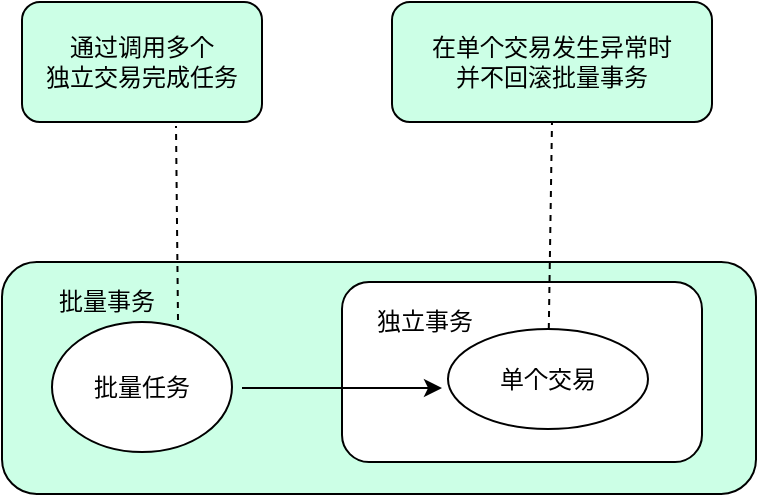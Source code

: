 <mxfile version="12.3.1" type="github" pages="1"><diagram id="_YEdaOBLyu1Yyn0wKIzI" name="第 1 页"><mxGraphModel dx="1186" dy="614" grid="0" gridSize="10" guides="1" tooltips="1" connect="1" arrows="1" fold="1" page="1" pageScale="1" pageWidth="827" pageHeight="1169" math="0" shadow="0"><root><mxCell id="0"/><mxCell id="1" parent="0"/><mxCell id="-_CRLxn2yvD61pUz4ODv-2" value="在单个交易发生异常时&lt;br&gt;并不回滚批量事务" style="rounded=1;whiteSpace=wrap;html=1;fillColor=#CCFFE6;" vertex="1" parent="1"><mxGeometry x="405" y="140" width="160" height="60" as="geometry"/></mxCell><mxCell id="-_CRLxn2yvD61pUz4ODv-3" value="通过调用多个&lt;br&gt;独立交易完成任务" style="rounded=1;whiteSpace=wrap;html=1;fillColor=#CCFFE6;" vertex="1" parent="1"><mxGeometry x="220" y="140" width="120" height="60" as="geometry"/></mxCell><mxCell id="-_CRLxn2yvD61pUz4ODv-5" value="" style="rounded=1;whiteSpace=wrap;html=1;fillColor=#CCFFE6;" vertex="1" parent="1"><mxGeometry x="210" y="270" width="377" height="116" as="geometry"/></mxCell><mxCell id="-_CRLxn2yvD61pUz4ODv-6" value="" style="rounded=1;whiteSpace=wrap;html=1;" vertex="1" parent="1"><mxGeometry x="380" y="280" width="180" height="90" as="geometry"/></mxCell><mxCell id="-_CRLxn2yvD61pUz4ODv-7" value="单个交易" style="ellipse;whiteSpace=wrap;html=1;" vertex="1" parent="1"><mxGeometry x="433" y="303.5" width="100" height="50" as="geometry"/></mxCell><mxCell id="-_CRLxn2yvD61pUz4ODv-8" value="批量任务" style="ellipse;whiteSpace=wrap;html=1;" vertex="1" parent="1"><mxGeometry x="235" y="300" width="90" height="65" as="geometry"/></mxCell><mxCell id="-_CRLxn2yvD61pUz4ODv-9" value="批量事务" style="text;html=1;strokeColor=none;fillColor=none;align=center;verticalAlign=middle;whiteSpace=wrap;rounded=0;" vertex="1" parent="1"><mxGeometry x="235" y="280" width="55" height="20" as="geometry"/></mxCell><mxCell id="-_CRLxn2yvD61pUz4ODv-10" value="独立事务" style="text;html=1;strokeColor=none;fillColor=none;align=center;verticalAlign=middle;whiteSpace=wrap;rounded=0;" vertex="1" parent="1"><mxGeometry x="393" y="290" width="57" height="20" as="geometry"/></mxCell><mxCell id="-_CRLxn2yvD61pUz4ODv-11" value="" style="endArrow=none;dashed=1;html=1;exitX=0.7;exitY=-0.015;exitDx=0;exitDy=0;exitPerimeter=0;" edge="1" parent="1" source="-_CRLxn2yvD61pUz4ODv-8"><mxGeometry width="50" height="50" relative="1" as="geometry"><mxPoint x="210" y="471" as="sourcePoint"/><mxPoint x="297" y="202" as="targetPoint"/></mxGeometry></mxCell><mxCell id="-_CRLxn2yvD61pUz4ODv-12" value="" style="endArrow=classic;html=1;" edge="1" parent="1"><mxGeometry width="50" height="50" relative="1" as="geometry"><mxPoint x="330" y="333" as="sourcePoint"/><mxPoint x="430" y="333" as="targetPoint"/></mxGeometry></mxCell><mxCell id="-_CRLxn2yvD61pUz4ODv-13" value="" style="endArrow=none;dashed=1;html=1;entryX=0.5;entryY=1;entryDx=0;entryDy=0;" edge="1" parent="1" source="-_CRLxn2yvD61pUz4ODv-7" target="-_CRLxn2yvD61pUz4ODv-2"><mxGeometry width="50" height="50" relative="1" as="geometry"><mxPoint x="210" y="471" as="sourcePoint"/><mxPoint x="260" y="421" as="targetPoint"/></mxGeometry></mxCell></root></mxGraphModel></diagram></mxfile>